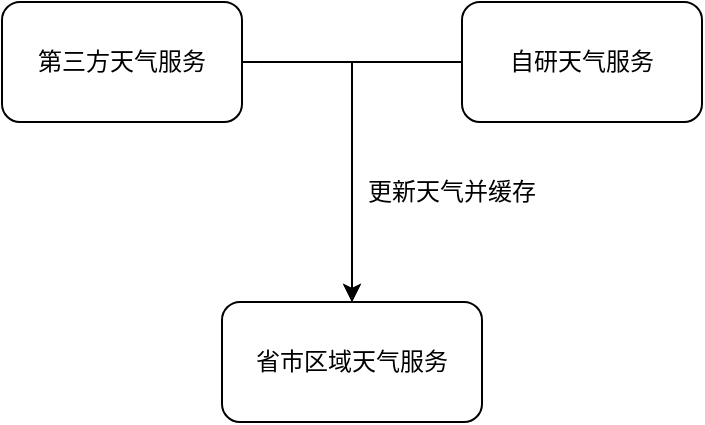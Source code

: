 <mxfile version="22.0.4" type="github">
  <diagram name="第 1 页" id="S0BM6rzJhSkhXBrJgWOM">
    <mxGraphModel dx="1034" dy="432" grid="1" gridSize="10" guides="1" tooltips="1" connect="1" arrows="1" fold="1" page="1" pageScale="1" pageWidth="827" pageHeight="1169" math="0" shadow="0">
      <root>
        <mxCell id="0" />
        <mxCell id="1" parent="0" />
        <mxCell id="yDiqrFp9JHWPbxO8xWCX-1" value="省市区域天气服务" style="rounded=1;whiteSpace=wrap;html=1;" vertex="1" parent="1">
          <mxGeometry x="480" y="190" width="130" height="60" as="geometry" />
        </mxCell>
        <mxCell id="yDiqrFp9JHWPbxO8xWCX-5" style="edgeStyle=orthogonalEdgeStyle;rounded=0;orthogonalLoop=1;jettySize=auto;html=1;exitX=1;exitY=0.5;exitDx=0;exitDy=0;entryX=0.5;entryY=0;entryDx=0;entryDy=0;" edge="1" parent="1" source="yDiqrFp9JHWPbxO8xWCX-2" target="yDiqrFp9JHWPbxO8xWCX-1">
          <mxGeometry relative="1" as="geometry" />
        </mxCell>
        <mxCell id="yDiqrFp9JHWPbxO8xWCX-2" value="第三方天气服务" style="rounded=1;whiteSpace=wrap;html=1;" vertex="1" parent="1">
          <mxGeometry x="370" y="40" width="120" height="60" as="geometry" />
        </mxCell>
        <mxCell id="yDiqrFp9JHWPbxO8xWCX-6" style="edgeStyle=orthogonalEdgeStyle;rounded=0;orthogonalLoop=1;jettySize=auto;html=1;exitX=0;exitY=0.5;exitDx=0;exitDy=0;entryX=0.5;entryY=0;entryDx=0;entryDy=0;" edge="1" parent="1" source="yDiqrFp9JHWPbxO8xWCX-3" target="yDiqrFp9JHWPbxO8xWCX-1">
          <mxGeometry relative="1" as="geometry" />
        </mxCell>
        <mxCell id="yDiqrFp9JHWPbxO8xWCX-3" value="自研天气服务" style="rounded=1;whiteSpace=wrap;html=1;" vertex="1" parent="1">
          <mxGeometry x="600" y="40" width="120" height="60" as="geometry" />
        </mxCell>
        <mxCell id="yDiqrFp9JHWPbxO8xWCX-7" value="更新天气并缓存" style="text;html=1;strokeColor=none;fillColor=none;align=center;verticalAlign=middle;whiteSpace=wrap;rounded=0;" vertex="1" parent="1">
          <mxGeometry x="550" y="120" width="90" height="30" as="geometry" />
        </mxCell>
      </root>
    </mxGraphModel>
  </diagram>
</mxfile>
